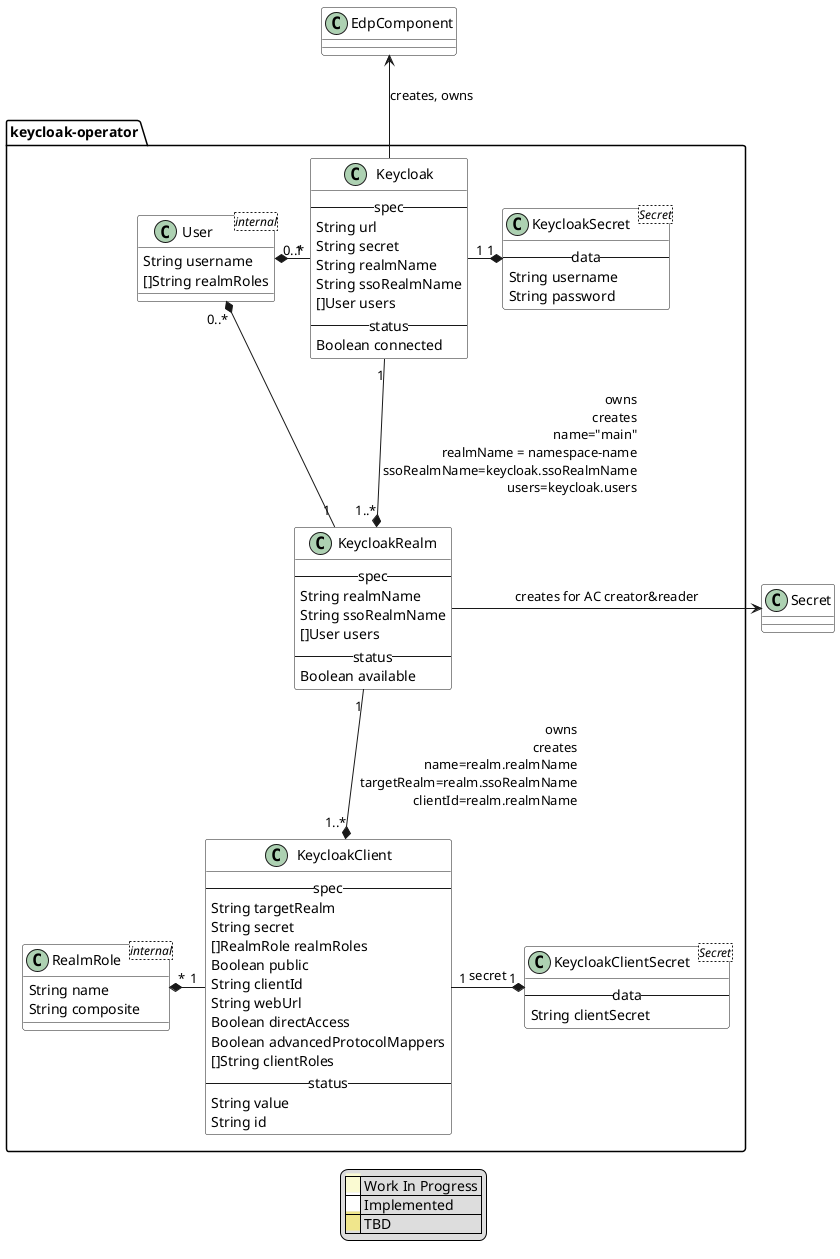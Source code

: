 @startuml

skinparam class {
    BackgroundColor #white
	BackgroundColor<<wip>> LightGoldenRodYellow
	BackgroundColor<<tbd>> Khaki
}

package keycloak-operator {
    class Keycloak {
        -- spec --
        String url
        String secret
        String realmName
        String ssoRealmName
        []User users
        -- status --
        Boolean connected
    }

    User "0..*" *-r- "1" Keycloak
    class User <internal> {
        String username
        []String realmRoles
    }

    KeycloakSecret "1" *-l- "1" Keycloak
    class KeycloakSecret <Secret> {
        -- data --
        String username
        String password
    }

    KeycloakRealm "1..*" *-u- "1" Keycloak : owns\r\
creates\r\
name="main"\r\
realmName = namespace-name\r\
ssoRealmName=keycloak.ssoRealmName\r\
users=keycloak.users
    User "0..*" *-- "1" KeycloakRealm
    class KeycloakRealm {
        -- spec --
        String realmName
        String ssoRealmName
        []User users
        -- status --
        Boolean available
    }

    KeycloakClient "1..*" *-u- "1" KeycloakRealm : owns\r\
creates\r\
name=realm.realmName\r\
targetRealm=realm.ssoRealmName\r\
clientId=realm.realmName
    class KeycloakClient {
        -- spec --
        String targetRealm
        String secret
        []RealmRole realmRoles
        Boolean public
        String clientId
        String webUrl
        Boolean directAccess
        Boolean advancedProtocolMappers
        []String clientRoles
        -- status --
        String value
        String id
  }

    KeycloakClientSecret "1" *-l- "1" KeycloakClient : secret
    class KeycloakClientSecret <Secret> {
        -- data --
        String clientSecret
    }

    RealmRole "*" *-r- "1" KeycloakClient
    class RealmRole <internal> {
        String name
        String composite
    }
}

EdpComponent <-- Keycloak : creates, owns
Secret <-l- KeycloakRealm : creates for AC creator&reader

legend
|<back:LightGoldenRodYellow>    </back>| Work In Progress |
|<back:White>    </back>| Implemented |
|<back:Khaki>    </back>| TBD |
endlegend

@enduml